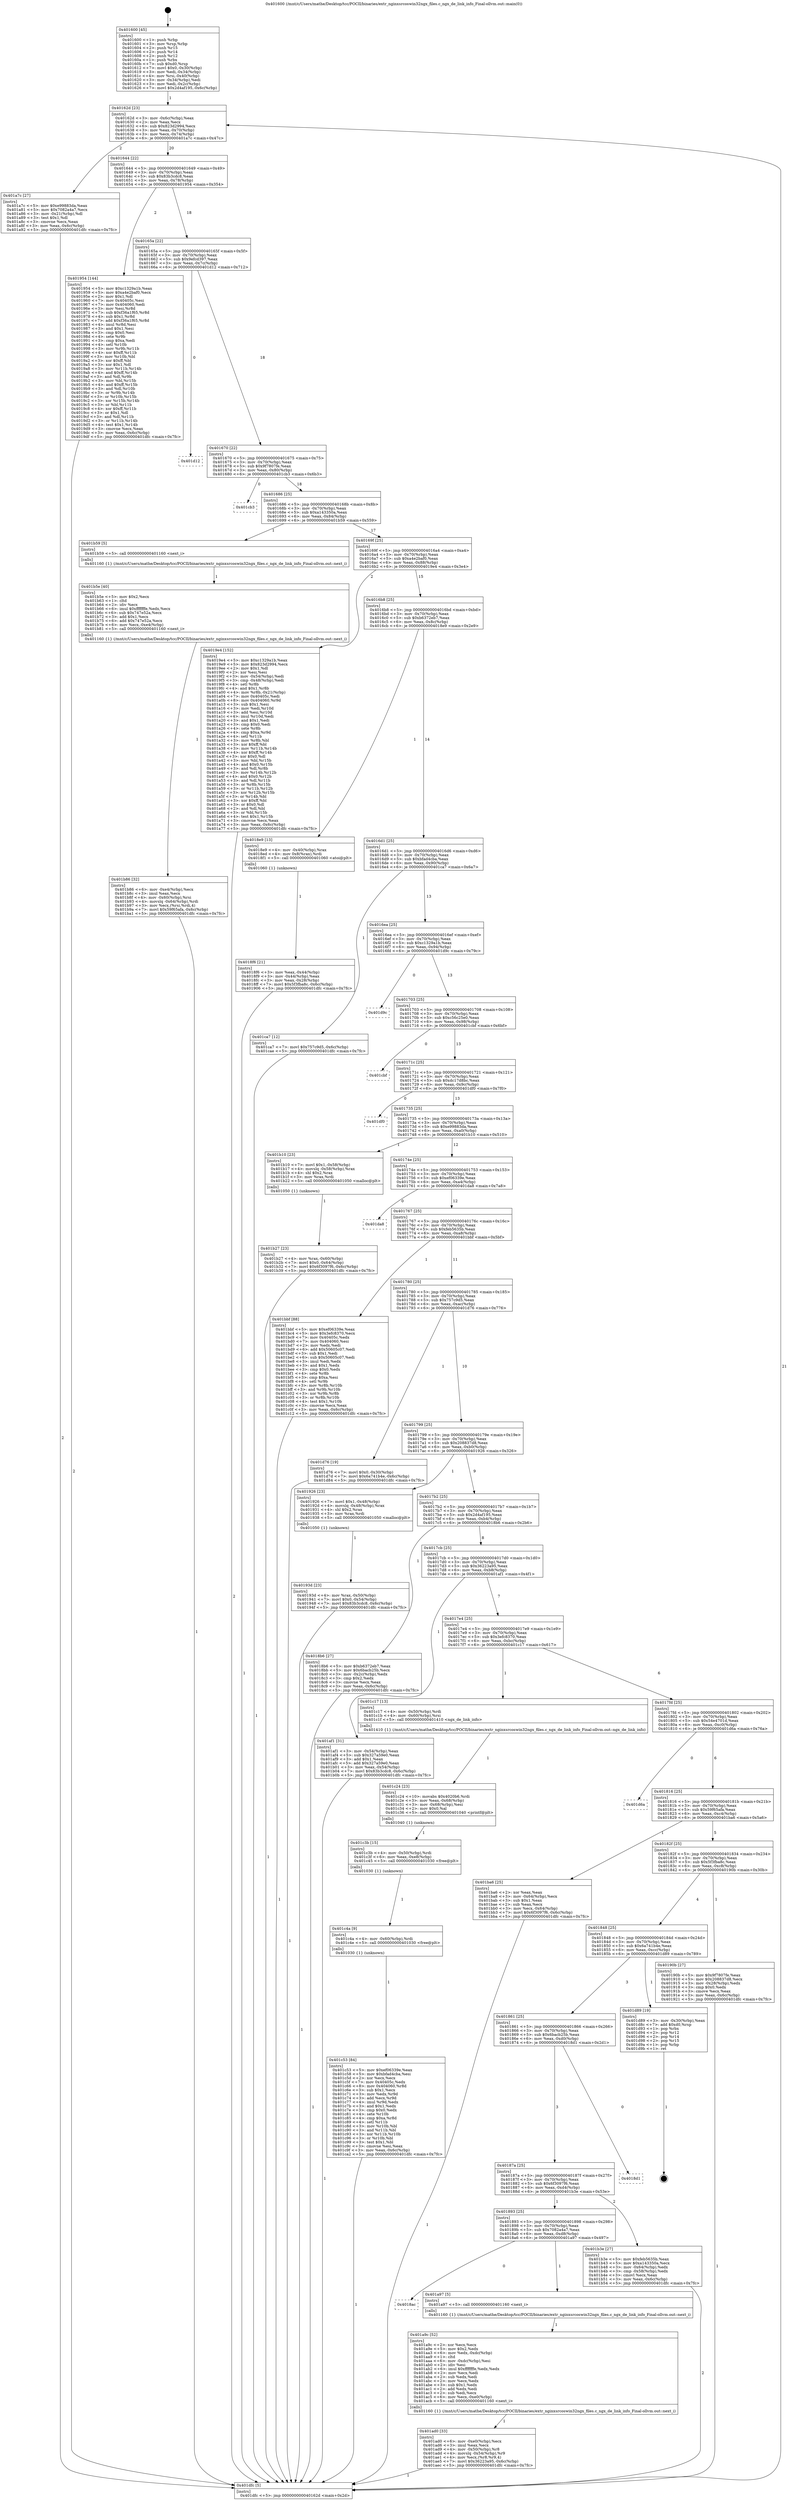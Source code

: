 digraph "0x401600" {
  label = "0x401600 (/mnt/c/Users/mathe/Desktop/tcc/POCII/binaries/extr_nginxsrcoswin32ngx_files.c_ngx_de_link_info_Final-ollvm.out::main(0))"
  labelloc = "t"
  node[shape=record]

  Entry [label="",width=0.3,height=0.3,shape=circle,fillcolor=black,style=filled]
  "0x40162d" [label="{
     0x40162d [23]\l
     | [instrs]\l
     &nbsp;&nbsp;0x40162d \<+3\>: mov -0x6c(%rbp),%eax\l
     &nbsp;&nbsp;0x401630 \<+2\>: mov %eax,%ecx\l
     &nbsp;&nbsp;0x401632 \<+6\>: sub $0x823d2994,%ecx\l
     &nbsp;&nbsp;0x401638 \<+3\>: mov %eax,-0x70(%rbp)\l
     &nbsp;&nbsp;0x40163b \<+3\>: mov %ecx,-0x74(%rbp)\l
     &nbsp;&nbsp;0x40163e \<+6\>: je 0000000000401a7c \<main+0x47c\>\l
  }"]
  "0x401a7c" [label="{
     0x401a7c [27]\l
     | [instrs]\l
     &nbsp;&nbsp;0x401a7c \<+5\>: mov $0xe99883da,%eax\l
     &nbsp;&nbsp;0x401a81 \<+5\>: mov $0x7082a4a7,%ecx\l
     &nbsp;&nbsp;0x401a86 \<+3\>: mov -0x21(%rbp),%dl\l
     &nbsp;&nbsp;0x401a89 \<+3\>: test $0x1,%dl\l
     &nbsp;&nbsp;0x401a8c \<+3\>: cmovne %ecx,%eax\l
     &nbsp;&nbsp;0x401a8f \<+3\>: mov %eax,-0x6c(%rbp)\l
     &nbsp;&nbsp;0x401a92 \<+5\>: jmp 0000000000401dfc \<main+0x7fc\>\l
  }"]
  "0x401644" [label="{
     0x401644 [22]\l
     | [instrs]\l
     &nbsp;&nbsp;0x401644 \<+5\>: jmp 0000000000401649 \<main+0x49\>\l
     &nbsp;&nbsp;0x401649 \<+3\>: mov -0x70(%rbp),%eax\l
     &nbsp;&nbsp;0x40164c \<+5\>: sub $0x83b3cdc8,%eax\l
     &nbsp;&nbsp;0x401651 \<+3\>: mov %eax,-0x78(%rbp)\l
     &nbsp;&nbsp;0x401654 \<+6\>: je 0000000000401954 \<main+0x354\>\l
  }"]
  Exit [label="",width=0.3,height=0.3,shape=circle,fillcolor=black,style=filled,peripheries=2]
  "0x401954" [label="{
     0x401954 [144]\l
     | [instrs]\l
     &nbsp;&nbsp;0x401954 \<+5\>: mov $0xc1329a1b,%eax\l
     &nbsp;&nbsp;0x401959 \<+5\>: mov $0xa4e2baf0,%ecx\l
     &nbsp;&nbsp;0x40195e \<+2\>: mov $0x1,%dl\l
     &nbsp;&nbsp;0x401960 \<+7\>: mov 0x40405c,%esi\l
     &nbsp;&nbsp;0x401967 \<+7\>: mov 0x404060,%edi\l
     &nbsp;&nbsp;0x40196e \<+3\>: mov %esi,%r8d\l
     &nbsp;&nbsp;0x401971 \<+7\>: sub $0xf36a1f65,%r8d\l
     &nbsp;&nbsp;0x401978 \<+4\>: sub $0x1,%r8d\l
     &nbsp;&nbsp;0x40197c \<+7\>: add $0xf36a1f65,%r8d\l
     &nbsp;&nbsp;0x401983 \<+4\>: imul %r8d,%esi\l
     &nbsp;&nbsp;0x401987 \<+3\>: and $0x1,%esi\l
     &nbsp;&nbsp;0x40198a \<+3\>: cmp $0x0,%esi\l
     &nbsp;&nbsp;0x40198d \<+4\>: sete %r9b\l
     &nbsp;&nbsp;0x401991 \<+3\>: cmp $0xa,%edi\l
     &nbsp;&nbsp;0x401994 \<+4\>: setl %r10b\l
     &nbsp;&nbsp;0x401998 \<+3\>: mov %r9b,%r11b\l
     &nbsp;&nbsp;0x40199b \<+4\>: xor $0xff,%r11b\l
     &nbsp;&nbsp;0x40199f \<+3\>: mov %r10b,%bl\l
     &nbsp;&nbsp;0x4019a2 \<+3\>: xor $0xff,%bl\l
     &nbsp;&nbsp;0x4019a5 \<+3\>: xor $0x1,%dl\l
     &nbsp;&nbsp;0x4019a8 \<+3\>: mov %r11b,%r14b\l
     &nbsp;&nbsp;0x4019ab \<+4\>: and $0xff,%r14b\l
     &nbsp;&nbsp;0x4019af \<+3\>: and %dl,%r9b\l
     &nbsp;&nbsp;0x4019b2 \<+3\>: mov %bl,%r15b\l
     &nbsp;&nbsp;0x4019b5 \<+4\>: and $0xff,%r15b\l
     &nbsp;&nbsp;0x4019b9 \<+3\>: and %dl,%r10b\l
     &nbsp;&nbsp;0x4019bc \<+3\>: or %r9b,%r14b\l
     &nbsp;&nbsp;0x4019bf \<+3\>: or %r10b,%r15b\l
     &nbsp;&nbsp;0x4019c2 \<+3\>: xor %r15b,%r14b\l
     &nbsp;&nbsp;0x4019c5 \<+3\>: or %bl,%r11b\l
     &nbsp;&nbsp;0x4019c8 \<+4\>: xor $0xff,%r11b\l
     &nbsp;&nbsp;0x4019cc \<+3\>: or $0x1,%dl\l
     &nbsp;&nbsp;0x4019cf \<+3\>: and %dl,%r11b\l
     &nbsp;&nbsp;0x4019d2 \<+3\>: or %r11b,%r14b\l
     &nbsp;&nbsp;0x4019d5 \<+4\>: test $0x1,%r14b\l
     &nbsp;&nbsp;0x4019d9 \<+3\>: cmovne %ecx,%eax\l
     &nbsp;&nbsp;0x4019dc \<+3\>: mov %eax,-0x6c(%rbp)\l
     &nbsp;&nbsp;0x4019df \<+5\>: jmp 0000000000401dfc \<main+0x7fc\>\l
  }"]
  "0x40165a" [label="{
     0x40165a [22]\l
     | [instrs]\l
     &nbsp;&nbsp;0x40165a \<+5\>: jmp 000000000040165f \<main+0x5f\>\l
     &nbsp;&nbsp;0x40165f \<+3\>: mov -0x70(%rbp),%eax\l
     &nbsp;&nbsp;0x401662 \<+5\>: sub $0x9efcd397,%eax\l
     &nbsp;&nbsp;0x401667 \<+3\>: mov %eax,-0x7c(%rbp)\l
     &nbsp;&nbsp;0x40166a \<+6\>: je 0000000000401d12 \<main+0x712\>\l
  }"]
  "0x401c53" [label="{
     0x401c53 [84]\l
     | [instrs]\l
     &nbsp;&nbsp;0x401c53 \<+5\>: mov $0xef06339e,%eax\l
     &nbsp;&nbsp;0x401c58 \<+5\>: mov $0xbfad4cba,%esi\l
     &nbsp;&nbsp;0x401c5d \<+2\>: xor %ecx,%ecx\l
     &nbsp;&nbsp;0x401c5f \<+7\>: mov 0x40405c,%edx\l
     &nbsp;&nbsp;0x401c66 \<+8\>: mov 0x404060,%r8d\l
     &nbsp;&nbsp;0x401c6e \<+3\>: sub $0x1,%ecx\l
     &nbsp;&nbsp;0x401c71 \<+3\>: mov %edx,%r9d\l
     &nbsp;&nbsp;0x401c74 \<+3\>: add %ecx,%r9d\l
     &nbsp;&nbsp;0x401c77 \<+4\>: imul %r9d,%edx\l
     &nbsp;&nbsp;0x401c7b \<+3\>: and $0x1,%edx\l
     &nbsp;&nbsp;0x401c7e \<+3\>: cmp $0x0,%edx\l
     &nbsp;&nbsp;0x401c81 \<+4\>: sete %r10b\l
     &nbsp;&nbsp;0x401c85 \<+4\>: cmp $0xa,%r8d\l
     &nbsp;&nbsp;0x401c89 \<+4\>: setl %r11b\l
     &nbsp;&nbsp;0x401c8d \<+3\>: mov %r10b,%bl\l
     &nbsp;&nbsp;0x401c90 \<+3\>: and %r11b,%bl\l
     &nbsp;&nbsp;0x401c93 \<+3\>: xor %r11b,%r10b\l
     &nbsp;&nbsp;0x401c96 \<+3\>: or %r10b,%bl\l
     &nbsp;&nbsp;0x401c99 \<+3\>: test $0x1,%bl\l
     &nbsp;&nbsp;0x401c9c \<+3\>: cmovne %esi,%eax\l
     &nbsp;&nbsp;0x401c9f \<+3\>: mov %eax,-0x6c(%rbp)\l
     &nbsp;&nbsp;0x401ca2 \<+5\>: jmp 0000000000401dfc \<main+0x7fc\>\l
  }"]
  "0x401d12" [label="{
     0x401d12\l
  }", style=dashed]
  "0x401670" [label="{
     0x401670 [22]\l
     | [instrs]\l
     &nbsp;&nbsp;0x401670 \<+5\>: jmp 0000000000401675 \<main+0x75\>\l
     &nbsp;&nbsp;0x401675 \<+3\>: mov -0x70(%rbp),%eax\l
     &nbsp;&nbsp;0x401678 \<+5\>: sub $0x9f7807fe,%eax\l
     &nbsp;&nbsp;0x40167d \<+3\>: mov %eax,-0x80(%rbp)\l
     &nbsp;&nbsp;0x401680 \<+6\>: je 0000000000401cb3 \<main+0x6b3\>\l
  }"]
  "0x401c4a" [label="{
     0x401c4a [9]\l
     | [instrs]\l
     &nbsp;&nbsp;0x401c4a \<+4\>: mov -0x60(%rbp),%rdi\l
     &nbsp;&nbsp;0x401c4e \<+5\>: call 0000000000401030 \<free@plt\>\l
     | [calls]\l
     &nbsp;&nbsp;0x401030 \{1\} (unknown)\l
  }"]
  "0x401cb3" [label="{
     0x401cb3\l
  }", style=dashed]
  "0x401686" [label="{
     0x401686 [25]\l
     | [instrs]\l
     &nbsp;&nbsp;0x401686 \<+5\>: jmp 000000000040168b \<main+0x8b\>\l
     &nbsp;&nbsp;0x40168b \<+3\>: mov -0x70(%rbp),%eax\l
     &nbsp;&nbsp;0x40168e \<+5\>: sub $0xa143350a,%eax\l
     &nbsp;&nbsp;0x401693 \<+6\>: mov %eax,-0x84(%rbp)\l
     &nbsp;&nbsp;0x401699 \<+6\>: je 0000000000401b59 \<main+0x559\>\l
  }"]
  "0x401c3b" [label="{
     0x401c3b [15]\l
     | [instrs]\l
     &nbsp;&nbsp;0x401c3b \<+4\>: mov -0x50(%rbp),%rdi\l
     &nbsp;&nbsp;0x401c3f \<+6\>: mov %eax,-0xe8(%rbp)\l
     &nbsp;&nbsp;0x401c45 \<+5\>: call 0000000000401030 \<free@plt\>\l
     | [calls]\l
     &nbsp;&nbsp;0x401030 \{1\} (unknown)\l
  }"]
  "0x401b59" [label="{
     0x401b59 [5]\l
     | [instrs]\l
     &nbsp;&nbsp;0x401b59 \<+5\>: call 0000000000401160 \<next_i\>\l
     | [calls]\l
     &nbsp;&nbsp;0x401160 \{1\} (/mnt/c/Users/mathe/Desktop/tcc/POCII/binaries/extr_nginxsrcoswin32ngx_files.c_ngx_de_link_info_Final-ollvm.out::next_i)\l
  }"]
  "0x40169f" [label="{
     0x40169f [25]\l
     | [instrs]\l
     &nbsp;&nbsp;0x40169f \<+5\>: jmp 00000000004016a4 \<main+0xa4\>\l
     &nbsp;&nbsp;0x4016a4 \<+3\>: mov -0x70(%rbp),%eax\l
     &nbsp;&nbsp;0x4016a7 \<+5\>: sub $0xa4e2baf0,%eax\l
     &nbsp;&nbsp;0x4016ac \<+6\>: mov %eax,-0x88(%rbp)\l
     &nbsp;&nbsp;0x4016b2 \<+6\>: je 00000000004019e4 \<main+0x3e4\>\l
  }"]
  "0x401c24" [label="{
     0x401c24 [23]\l
     | [instrs]\l
     &nbsp;&nbsp;0x401c24 \<+10\>: movabs $0x4020b6,%rdi\l
     &nbsp;&nbsp;0x401c2e \<+3\>: mov %eax,-0x68(%rbp)\l
     &nbsp;&nbsp;0x401c31 \<+3\>: mov -0x68(%rbp),%esi\l
     &nbsp;&nbsp;0x401c34 \<+2\>: mov $0x0,%al\l
     &nbsp;&nbsp;0x401c36 \<+5\>: call 0000000000401040 \<printf@plt\>\l
     | [calls]\l
     &nbsp;&nbsp;0x401040 \{1\} (unknown)\l
  }"]
  "0x4019e4" [label="{
     0x4019e4 [152]\l
     | [instrs]\l
     &nbsp;&nbsp;0x4019e4 \<+5\>: mov $0xc1329a1b,%eax\l
     &nbsp;&nbsp;0x4019e9 \<+5\>: mov $0x823d2994,%ecx\l
     &nbsp;&nbsp;0x4019ee \<+2\>: mov $0x1,%dl\l
     &nbsp;&nbsp;0x4019f0 \<+2\>: xor %esi,%esi\l
     &nbsp;&nbsp;0x4019f2 \<+3\>: mov -0x54(%rbp),%edi\l
     &nbsp;&nbsp;0x4019f5 \<+3\>: cmp -0x48(%rbp),%edi\l
     &nbsp;&nbsp;0x4019f8 \<+4\>: setl %r8b\l
     &nbsp;&nbsp;0x4019fc \<+4\>: and $0x1,%r8b\l
     &nbsp;&nbsp;0x401a00 \<+4\>: mov %r8b,-0x21(%rbp)\l
     &nbsp;&nbsp;0x401a04 \<+7\>: mov 0x40405c,%edi\l
     &nbsp;&nbsp;0x401a0b \<+8\>: mov 0x404060,%r9d\l
     &nbsp;&nbsp;0x401a13 \<+3\>: sub $0x1,%esi\l
     &nbsp;&nbsp;0x401a16 \<+3\>: mov %edi,%r10d\l
     &nbsp;&nbsp;0x401a19 \<+3\>: add %esi,%r10d\l
     &nbsp;&nbsp;0x401a1c \<+4\>: imul %r10d,%edi\l
     &nbsp;&nbsp;0x401a20 \<+3\>: and $0x1,%edi\l
     &nbsp;&nbsp;0x401a23 \<+3\>: cmp $0x0,%edi\l
     &nbsp;&nbsp;0x401a26 \<+4\>: sete %r8b\l
     &nbsp;&nbsp;0x401a2a \<+4\>: cmp $0xa,%r9d\l
     &nbsp;&nbsp;0x401a2e \<+4\>: setl %r11b\l
     &nbsp;&nbsp;0x401a32 \<+3\>: mov %r8b,%bl\l
     &nbsp;&nbsp;0x401a35 \<+3\>: xor $0xff,%bl\l
     &nbsp;&nbsp;0x401a38 \<+3\>: mov %r11b,%r14b\l
     &nbsp;&nbsp;0x401a3b \<+4\>: xor $0xff,%r14b\l
     &nbsp;&nbsp;0x401a3f \<+3\>: xor $0x0,%dl\l
     &nbsp;&nbsp;0x401a42 \<+3\>: mov %bl,%r15b\l
     &nbsp;&nbsp;0x401a45 \<+4\>: and $0x0,%r15b\l
     &nbsp;&nbsp;0x401a49 \<+3\>: and %dl,%r8b\l
     &nbsp;&nbsp;0x401a4c \<+3\>: mov %r14b,%r12b\l
     &nbsp;&nbsp;0x401a4f \<+4\>: and $0x0,%r12b\l
     &nbsp;&nbsp;0x401a53 \<+3\>: and %dl,%r11b\l
     &nbsp;&nbsp;0x401a56 \<+3\>: or %r8b,%r15b\l
     &nbsp;&nbsp;0x401a59 \<+3\>: or %r11b,%r12b\l
     &nbsp;&nbsp;0x401a5c \<+3\>: xor %r12b,%r15b\l
     &nbsp;&nbsp;0x401a5f \<+3\>: or %r14b,%bl\l
     &nbsp;&nbsp;0x401a62 \<+3\>: xor $0xff,%bl\l
     &nbsp;&nbsp;0x401a65 \<+3\>: or $0x0,%dl\l
     &nbsp;&nbsp;0x401a68 \<+2\>: and %dl,%bl\l
     &nbsp;&nbsp;0x401a6a \<+3\>: or %bl,%r15b\l
     &nbsp;&nbsp;0x401a6d \<+4\>: test $0x1,%r15b\l
     &nbsp;&nbsp;0x401a71 \<+3\>: cmovne %ecx,%eax\l
     &nbsp;&nbsp;0x401a74 \<+3\>: mov %eax,-0x6c(%rbp)\l
     &nbsp;&nbsp;0x401a77 \<+5\>: jmp 0000000000401dfc \<main+0x7fc\>\l
  }"]
  "0x4016b8" [label="{
     0x4016b8 [25]\l
     | [instrs]\l
     &nbsp;&nbsp;0x4016b8 \<+5\>: jmp 00000000004016bd \<main+0xbd\>\l
     &nbsp;&nbsp;0x4016bd \<+3\>: mov -0x70(%rbp),%eax\l
     &nbsp;&nbsp;0x4016c0 \<+5\>: sub $0xb6372eb7,%eax\l
     &nbsp;&nbsp;0x4016c5 \<+6\>: mov %eax,-0x8c(%rbp)\l
     &nbsp;&nbsp;0x4016cb \<+6\>: je 00000000004018e9 \<main+0x2e9\>\l
  }"]
  "0x401b86" [label="{
     0x401b86 [32]\l
     | [instrs]\l
     &nbsp;&nbsp;0x401b86 \<+6\>: mov -0xe4(%rbp),%ecx\l
     &nbsp;&nbsp;0x401b8c \<+3\>: imul %eax,%ecx\l
     &nbsp;&nbsp;0x401b8f \<+4\>: mov -0x60(%rbp),%rsi\l
     &nbsp;&nbsp;0x401b93 \<+4\>: movslq -0x64(%rbp),%rdi\l
     &nbsp;&nbsp;0x401b97 \<+3\>: mov %ecx,(%rsi,%rdi,4)\l
     &nbsp;&nbsp;0x401b9a \<+7\>: movl $0x59f65afa,-0x6c(%rbp)\l
     &nbsp;&nbsp;0x401ba1 \<+5\>: jmp 0000000000401dfc \<main+0x7fc\>\l
  }"]
  "0x4018e9" [label="{
     0x4018e9 [13]\l
     | [instrs]\l
     &nbsp;&nbsp;0x4018e9 \<+4\>: mov -0x40(%rbp),%rax\l
     &nbsp;&nbsp;0x4018ed \<+4\>: mov 0x8(%rax),%rdi\l
     &nbsp;&nbsp;0x4018f1 \<+5\>: call 0000000000401060 \<atoi@plt\>\l
     | [calls]\l
     &nbsp;&nbsp;0x401060 \{1\} (unknown)\l
  }"]
  "0x4016d1" [label="{
     0x4016d1 [25]\l
     | [instrs]\l
     &nbsp;&nbsp;0x4016d1 \<+5\>: jmp 00000000004016d6 \<main+0xd6\>\l
     &nbsp;&nbsp;0x4016d6 \<+3\>: mov -0x70(%rbp),%eax\l
     &nbsp;&nbsp;0x4016d9 \<+5\>: sub $0xbfad4cba,%eax\l
     &nbsp;&nbsp;0x4016de \<+6\>: mov %eax,-0x90(%rbp)\l
     &nbsp;&nbsp;0x4016e4 \<+6\>: je 0000000000401ca7 \<main+0x6a7\>\l
  }"]
  "0x401b5e" [label="{
     0x401b5e [40]\l
     | [instrs]\l
     &nbsp;&nbsp;0x401b5e \<+5\>: mov $0x2,%ecx\l
     &nbsp;&nbsp;0x401b63 \<+1\>: cltd\l
     &nbsp;&nbsp;0x401b64 \<+2\>: idiv %ecx\l
     &nbsp;&nbsp;0x401b66 \<+6\>: imul $0xfffffffe,%edx,%ecx\l
     &nbsp;&nbsp;0x401b6c \<+6\>: sub $0x747e52a,%ecx\l
     &nbsp;&nbsp;0x401b72 \<+3\>: add $0x1,%ecx\l
     &nbsp;&nbsp;0x401b75 \<+6\>: add $0x747e52a,%ecx\l
     &nbsp;&nbsp;0x401b7b \<+6\>: mov %ecx,-0xe4(%rbp)\l
     &nbsp;&nbsp;0x401b81 \<+5\>: call 0000000000401160 \<next_i\>\l
     | [calls]\l
     &nbsp;&nbsp;0x401160 \{1\} (/mnt/c/Users/mathe/Desktop/tcc/POCII/binaries/extr_nginxsrcoswin32ngx_files.c_ngx_de_link_info_Final-ollvm.out::next_i)\l
  }"]
  "0x401ca7" [label="{
     0x401ca7 [12]\l
     | [instrs]\l
     &nbsp;&nbsp;0x401ca7 \<+7\>: movl $0x757c9d5,-0x6c(%rbp)\l
     &nbsp;&nbsp;0x401cae \<+5\>: jmp 0000000000401dfc \<main+0x7fc\>\l
  }"]
  "0x4016ea" [label="{
     0x4016ea [25]\l
     | [instrs]\l
     &nbsp;&nbsp;0x4016ea \<+5\>: jmp 00000000004016ef \<main+0xef\>\l
     &nbsp;&nbsp;0x4016ef \<+3\>: mov -0x70(%rbp),%eax\l
     &nbsp;&nbsp;0x4016f2 \<+5\>: sub $0xc1329a1b,%eax\l
     &nbsp;&nbsp;0x4016f7 \<+6\>: mov %eax,-0x94(%rbp)\l
     &nbsp;&nbsp;0x4016fd \<+6\>: je 0000000000401d9c \<main+0x79c\>\l
  }"]
  "0x401b27" [label="{
     0x401b27 [23]\l
     | [instrs]\l
     &nbsp;&nbsp;0x401b27 \<+4\>: mov %rax,-0x60(%rbp)\l
     &nbsp;&nbsp;0x401b2b \<+7\>: movl $0x0,-0x64(%rbp)\l
     &nbsp;&nbsp;0x401b32 \<+7\>: movl $0x6f3097f6,-0x6c(%rbp)\l
     &nbsp;&nbsp;0x401b39 \<+5\>: jmp 0000000000401dfc \<main+0x7fc\>\l
  }"]
  "0x401d9c" [label="{
     0x401d9c\l
  }", style=dashed]
  "0x401703" [label="{
     0x401703 [25]\l
     | [instrs]\l
     &nbsp;&nbsp;0x401703 \<+5\>: jmp 0000000000401708 \<main+0x108\>\l
     &nbsp;&nbsp;0x401708 \<+3\>: mov -0x70(%rbp),%eax\l
     &nbsp;&nbsp;0x40170b \<+5\>: sub $0xc56c25e0,%eax\l
     &nbsp;&nbsp;0x401710 \<+6\>: mov %eax,-0x98(%rbp)\l
     &nbsp;&nbsp;0x401716 \<+6\>: je 0000000000401cbf \<main+0x6bf\>\l
  }"]
  "0x401ad0" [label="{
     0x401ad0 [33]\l
     | [instrs]\l
     &nbsp;&nbsp;0x401ad0 \<+6\>: mov -0xe0(%rbp),%ecx\l
     &nbsp;&nbsp;0x401ad6 \<+3\>: imul %eax,%ecx\l
     &nbsp;&nbsp;0x401ad9 \<+4\>: mov -0x50(%rbp),%r8\l
     &nbsp;&nbsp;0x401add \<+4\>: movslq -0x54(%rbp),%r9\l
     &nbsp;&nbsp;0x401ae1 \<+4\>: mov %ecx,(%r8,%r9,4)\l
     &nbsp;&nbsp;0x401ae5 \<+7\>: movl $0x36223a95,-0x6c(%rbp)\l
     &nbsp;&nbsp;0x401aec \<+5\>: jmp 0000000000401dfc \<main+0x7fc\>\l
  }"]
  "0x401cbf" [label="{
     0x401cbf\l
  }", style=dashed]
  "0x40171c" [label="{
     0x40171c [25]\l
     | [instrs]\l
     &nbsp;&nbsp;0x40171c \<+5\>: jmp 0000000000401721 \<main+0x121\>\l
     &nbsp;&nbsp;0x401721 \<+3\>: mov -0x70(%rbp),%eax\l
     &nbsp;&nbsp;0x401724 \<+5\>: sub $0xdc17d8bc,%eax\l
     &nbsp;&nbsp;0x401729 \<+6\>: mov %eax,-0x9c(%rbp)\l
     &nbsp;&nbsp;0x40172f \<+6\>: je 0000000000401df0 \<main+0x7f0\>\l
  }"]
  "0x401a9c" [label="{
     0x401a9c [52]\l
     | [instrs]\l
     &nbsp;&nbsp;0x401a9c \<+2\>: xor %ecx,%ecx\l
     &nbsp;&nbsp;0x401a9e \<+5\>: mov $0x2,%edx\l
     &nbsp;&nbsp;0x401aa3 \<+6\>: mov %edx,-0xdc(%rbp)\l
     &nbsp;&nbsp;0x401aa9 \<+1\>: cltd\l
     &nbsp;&nbsp;0x401aaa \<+6\>: mov -0xdc(%rbp),%esi\l
     &nbsp;&nbsp;0x401ab0 \<+2\>: idiv %esi\l
     &nbsp;&nbsp;0x401ab2 \<+6\>: imul $0xfffffffe,%edx,%edx\l
     &nbsp;&nbsp;0x401ab8 \<+2\>: mov %ecx,%edi\l
     &nbsp;&nbsp;0x401aba \<+2\>: sub %edx,%edi\l
     &nbsp;&nbsp;0x401abc \<+2\>: mov %ecx,%edx\l
     &nbsp;&nbsp;0x401abe \<+3\>: sub $0x1,%edx\l
     &nbsp;&nbsp;0x401ac1 \<+2\>: add %edx,%edi\l
     &nbsp;&nbsp;0x401ac3 \<+2\>: sub %edi,%ecx\l
     &nbsp;&nbsp;0x401ac5 \<+6\>: mov %ecx,-0xe0(%rbp)\l
     &nbsp;&nbsp;0x401acb \<+5\>: call 0000000000401160 \<next_i\>\l
     | [calls]\l
     &nbsp;&nbsp;0x401160 \{1\} (/mnt/c/Users/mathe/Desktop/tcc/POCII/binaries/extr_nginxsrcoswin32ngx_files.c_ngx_de_link_info_Final-ollvm.out::next_i)\l
  }"]
  "0x401df0" [label="{
     0x401df0\l
  }", style=dashed]
  "0x401735" [label="{
     0x401735 [25]\l
     | [instrs]\l
     &nbsp;&nbsp;0x401735 \<+5\>: jmp 000000000040173a \<main+0x13a\>\l
     &nbsp;&nbsp;0x40173a \<+3\>: mov -0x70(%rbp),%eax\l
     &nbsp;&nbsp;0x40173d \<+5\>: sub $0xe99883da,%eax\l
     &nbsp;&nbsp;0x401742 \<+6\>: mov %eax,-0xa0(%rbp)\l
     &nbsp;&nbsp;0x401748 \<+6\>: je 0000000000401b10 \<main+0x510\>\l
  }"]
  "0x4018ac" [label="{
     0x4018ac\l
  }", style=dashed]
  "0x401b10" [label="{
     0x401b10 [23]\l
     | [instrs]\l
     &nbsp;&nbsp;0x401b10 \<+7\>: movl $0x1,-0x58(%rbp)\l
     &nbsp;&nbsp;0x401b17 \<+4\>: movslq -0x58(%rbp),%rax\l
     &nbsp;&nbsp;0x401b1b \<+4\>: shl $0x2,%rax\l
     &nbsp;&nbsp;0x401b1f \<+3\>: mov %rax,%rdi\l
     &nbsp;&nbsp;0x401b22 \<+5\>: call 0000000000401050 \<malloc@plt\>\l
     | [calls]\l
     &nbsp;&nbsp;0x401050 \{1\} (unknown)\l
  }"]
  "0x40174e" [label="{
     0x40174e [25]\l
     | [instrs]\l
     &nbsp;&nbsp;0x40174e \<+5\>: jmp 0000000000401753 \<main+0x153\>\l
     &nbsp;&nbsp;0x401753 \<+3\>: mov -0x70(%rbp),%eax\l
     &nbsp;&nbsp;0x401756 \<+5\>: sub $0xef06339e,%eax\l
     &nbsp;&nbsp;0x40175b \<+6\>: mov %eax,-0xa4(%rbp)\l
     &nbsp;&nbsp;0x401761 \<+6\>: je 0000000000401da8 \<main+0x7a8\>\l
  }"]
  "0x401a97" [label="{
     0x401a97 [5]\l
     | [instrs]\l
     &nbsp;&nbsp;0x401a97 \<+5\>: call 0000000000401160 \<next_i\>\l
     | [calls]\l
     &nbsp;&nbsp;0x401160 \{1\} (/mnt/c/Users/mathe/Desktop/tcc/POCII/binaries/extr_nginxsrcoswin32ngx_files.c_ngx_de_link_info_Final-ollvm.out::next_i)\l
  }"]
  "0x401da8" [label="{
     0x401da8\l
  }", style=dashed]
  "0x401767" [label="{
     0x401767 [25]\l
     | [instrs]\l
     &nbsp;&nbsp;0x401767 \<+5\>: jmp 000000000040176c \<main+0x16c\>\l
     &nbsp;&nbsp;0x40176c \<+3\>: mov -0x70(%rbp),%eax\l
     &nbsp;&nbsp;0x40176f \<+5\>: sub $0xfeb5635b,%eax\l
     &nbsp;&nbsp;0x401774 \<+6\>: mov %eax,-0xa8(%rbp)\l
     &nbsp;&nbsp;0x40177a \<+6\>: je 0000000000401bbf \<main+0x5bf\>\l
  }"]
  "0x401893" [label="{
     0x401893 [25]\l
     | [instrs]\l
     &nbsp;&nbsp;0x401893 \<+5\>: jmp 0000000000401898 \<main+0x298\>\l
     &nbsp;&nbsp;0x401898 \<+3\>: mov -0x70(%rbp),%eax\l
     &nbsp;&nbsp;0x40189b \<+5\>: sub $0x7082a4a7,%eax\l
     &nbsp;&nbsp;0x4018a0 \<+6\>: mov %eax,-0xd8(%rbp)\l
     &nbsp;&nbsp;0x4018a6 \<+6\>: je 0000000000401a97 \<main+0x497\>\l
  }"]
  "0x401bbf" [label="{
     0x401bbf [88]\l
     | [instrs]\l
     &nbsp;&nbsp;0x401bbf \<+5\>: mov $0xef06339e,%eax\l
     &nbsp;&nbsp;0x401bc4 \<+5\>: mov $0x3efc8370,%ecx\l
     &nbsp;&nbsp;0x401bc9 \<+7\>: mov 0x40405c,%edx\l
     &nbsp;&nbsp;0x401bd0 \<+7\>: mov 0x404060,%esi\l
     &nbsp;&nbsp;0x401bd7 \<+2\>: mov %edx,%edi\l
     &nbsp;&nbsp;0x401bd9 \<+6\>: add $0x50605c07,%edi\l
     &nbsp;&nbsp;0x401bdf \<+3\>: sub $0x1,%edi\l
     &nbsp;&nbsp;0x401be2 \<+6\>: sub $0x50605c07,%edi\l
     &nbsp;&nbsp;0x401be8 \<+3\>: imul %edi,%edx\l
     &nbsp;&nbsp;0x401beb \<+3\>: and $0x1,%edx\l
     &nbsp;&nbsp;0x401bee \<+3\>: cmp $0x0,%edx\l
     &nbsp;&nbsp;0x401bf1 \<+4\>: sete %r8b\l
     &nbsp;&nbsp;0x401bf5 \<+3\>: cmp $0xa,%esi\l
     &nbsp;&nbsp;0x401bf8 \<+4\>: setl %r9b\l
     &nbsp;&nbsp;0x401bfc \<+3\>: mov %r8b,%r10b\l
     &nbsp;&nbsp;0x401bff \<+3\>: and %r9b,%r10b\l
     &nbsp;&nbsp;0x401c02 \<+3\>: xor %r9b,%r8b\l
     &nbsp;&nbsp;0x401c05 \<+3\>: or %r8b,%r10b\l
     &nbsp;&nbsp;0x401c08 \<+4\>: test $0x1,%r10b\l
     &nbsp;&nbsp;0x401c0c \<+3\>: cmovne %ecx,%eax\l
     &nbsp;&nbsp;0x401c0f \<+3\>: mov %eax,-0x6c(%rbp)\l
     &nbsp;&nbsp;0x401c12 \<+5\>: jmp 0000000000401dfc \<main+0x7fc\>\l
  }"]
  "0x401780" [label="{
     0x401780 [25]\l
     | [instrs]\l
     &nbsp;&nbsp;0x401780 \<+5\>: jmp 0000000000401785 \<main+0x185\>\l
     &nbsp;&nbsp;0x401785 \<+3\>: mov -0x70(%rbp),%eax\l
     &nbsp;&nbsp;0x401788 \<+5\>: sub $0x757c9d5,%eax\l
     &nbsp;&nbsp;0x40178d \<+6\>: mov %eax,-0xac(%rbp)\l
     &nbsp;&nbsp;0x401793 \<+6\>: je 0000000000401d76 \<main+0x776\>\l
  }"]
  "0x401b3e" [label="{
     0x401b3e [27]\l
     | [instrs]\l
     &nbsp;&nbsp;0x401b3e \<+5\>: mov $0xfeb5635b,%eax\l
     &nbsp;&nbsp;0x401b43 \<+5\>: mov $0xa143350a,%ecx\l
     &nbsp;&nbsp;0x401b48 \<+3\>: mov -0x64(%rbp),%edx\l
     &nbsp;&nbsp;0x401b4b \<+3\>: cmp -0x58(%rbp),%edx\l
     &nbsp;&nbsp;0x401b4e \<+3\>: cmovl %ecx,%eax\l
     &nbsp;&nbsp;0x401b51 \<+3\>: mov %eax,-0x6c(%rbp)\l
     &nbsp;&nbsp;0x401b54 \<+5\>: jmp 0000000000401dfc \<main+0x7fc\>\l
  }"]
  "0x401d76" [label="{
     0x401d76 [19]\l
     | [instrs]\l
     &nbsp;&nbsp;0x401d76 \<+7\>: movl $0x0,-0x30(%rbp)\l
     &nbsp;&nbsp;0x401d7d \<+7\>: movl $0x6a741b4e,-0x6c(%rbp)\l
     &nbsp;&nbsp;0x401d84 \<+5\>: jmp 0000000000401dfc \<main+0x7fc\>\l
  }"]
  "0x401799" [label="{
     0x401799 [25]\l
     | [instrs]\l
     &nbsp;&nbsp;0x401799 \<+5\>: jmp 000000000040179e \<main+0x19e\>\l
     &nbsp;&nbsp;0x40179e \<+3\>: mov -0x70(%rbp),%eax\l
     &nbsp;&nbsp;0x4017a1 \<+5\>: sub $0x208837d8,%eax\l
     &nbsp;&nbsp;0x4017a6 \<+6\>: mov %eax,-0xb0(%rbp)\l
     &nbsp;&nbsp;0x4017ac \<+6\>: je 0000000000401926 \<main+0x326\>\l
  }"]
  "0x40187a" [label="{
     0x40187a [25]\l
     | [instrs]\l
     &nbsp;&nbsp;0x40187a \<+5\>: jmp 000000000040187f \<main+0x27f\>\l
     &nbsp;&nbsp;0x40187f \<+3\>: mov -0x70(%rbp),%eax\l
     &nbsp;&nbsp;0x401882 \<+5\>: sub $0x6f3097f6,%eax\l
     &nbsp;&nbsp;0x401887 \<+6\>: mov %eax,-0xd4(%rbp)\l
     &nbsp;&nbsp;0x40188d \<+6\>: je 0000000000401b3e \<main+0x53e\>\l
  }"]
  "0x401926" [label="{
     0x401926 [23]\l
     | [instrs]\l
     &nbsp;&nbsp;0x401926 \<+7\>: movl $0x1,-0x48(%rbp)\l
     &nbsp;&nbsp;0x40192d \<+4\>: movslq -0x48(%rbp),%rax\l
     &nbsp;&nbsp;0x401931 \<+4\>: shl $0x2,%rax\l
     &nbsp;&nbsp;0x401935 \<+3\>: mov %rax,%rdi\l
     &nbsp;&nbsp;0x401938 \<+5\>: call 0000000000401050 \<malloc@plt\>\l
     | [calls]\l
     &nbsp;&nbsp;0x401050 \{1\} (unknown)\l
  }"]
  "0x4017b2" [label="{
     0x4017b2 [25]\l
     | [instrs]\l
     &nbsp;&nbsp;0x4017b2 \<+5\>: jmp 00000000004017b7 \<main+0x1b7\>\l
     &nbsp;&nbsp;0x4017b7 \<+3\>: mov -0x70(%rbp),%eax\l
     &nbsp;&nbsp;0x4017ba \<+5\>: sub $0x2d4af195,%eax\l
     &nbsp;&nbsp;0x4017bf \<+6\>: mov %eax,-0xb4(%rbp)\l
     &nbsp;&nbsp;0x4017c5 \<+6\>: je 00000000004018b6 \<main+0x2b6\>\l
  }"]
  "0x4018d1" [label="{
     0x4018d1\l
  }", style=dashed]
  "0x4018b6" [label="{
     0x4018b6 [27]\l
     | [instrs]\l
     &nbsp;&nbsp;0x4018b6 \<+5\>: mov $0xb6372eb7,%eax\l
     &nbsp;&nbsp;0x4018bb \<+5\>: mov $0x6bacb25b,%ecx\l
     &nbsp;&nbsp;0x4018c0 \<+3\>: mov -0x2c(%rbp),%edx\l
     &nbsp;&nbsp;0x4018c3 \<+3\>: cmp $0x2,%edx\l
     &nbsp;&nbsp;0x4018c6 \<+3\>: cmovne %ecx,%eax\l
     &nbsp;&nbsp;0x4018c9 \<+3\>: mov %eax,-0x6c(%rbp)\l
     &nbsp;&nbsp;0x4018cc \<+5\>: jmp 0000000000401dfc \<main+0x7fc\>\l
  }"]
  "0x4017cb" [label="{
     0x4017cb [25]\l
     | [instrs]\l
     &nbsp;&nbsp;0x4017cb \<+5\>: jmp 00000000004017d0 \<main+0x1d0\>\l
     &nbsp;&nbsp;0x4017d0 \<+3\>: mov -0x70(%rbp),%eax\l
     &nbsp;&nbsp;0x4017d3 \<+5\>: sub $0x36223a95,%eax\l
     &nbsp;&nbsp;0x4017d8 \<+6\>: mov %eax,-0xb8(%rbp)\l
     &nbsp;&nbsp;0x4017de \<+6\>: je 0000000000401af1 \<main+0x4f1\>\l
  }"]
  "0x401dfc" [label="{
     0x401dfc [5]\l
     | [instrs]\l
     &nbsp;&nbsp;0x401dfc \<+5\>: jmp 000000000040162d \<main+0x2d\>\l
  }"]
  "0x401600" [label="{
     0x401600 [45]\l
     | [instrs]\l
     &nbsp;&nbsp;0x401600 \<+1\>: push %rbp\l
     &nbsp;&nbsp;0x401601 \<+3\>: mov %rsp,%rbp\l
     &nbsp;&nbsp;0x401604 \<+2\>: push %r15\l
     &nbsp;&nbsp;0x401606 \<+2\>: push %r14\l
     &nbsp;&nbsp;0x401608 \<+2\>: push %r12\l
     &nbsp;&nbsp;0x40160a \<+1\>: push %rbx\l
     &nbsp;&nbsp;0x40160b \<+7\>: sub $0xd0,%rsp\l
     &nbsp;&nbsp;0x401612 \<+7\>: movl $0x0,-0x30(%rbp)\l
     &nbsp;&nbsp;0x401619 \<+3\>: mov %edi,-0x34(%rbp)\l
     &nbsp;&nbsp;0x40161c \<+4\>: mov %rsi,-0x40(%rbp)\l
     &nbsp;&nbsp;0x401620 \<+3\>: mov -0x34(%rbp),%edi\l
     &nbsp;&nbsp;0x401623 \<+3\>: mov %edi,-0x2c(%rbp)\l
     &nbsp;&nbsp;0x401626 \<+7\>: movl $0x2d4af195,-0x6c(%rbp)\l
  }"]
  "0x4018f6" [label="{
     0x4018f6 [21]\l
     | [instrs]\l
     &nbsp;&nbsp;0x4018f6 \<+3\>: mov %eax,-0x44(%rbp)\l
     &nbsp;&nbsp;0x4018f9 \<+3\>: mov -0x44(%rbp),%eax\l
     &nbsp;&nbsp;0x4018fc \<+3\>: mov %eax,-0x28(%rbp)\l
     &nbsp;&nbsp;0x4018ff \<+7\>: movl $0x5f3fba8c,-0x6c(%rbp)\l
     &nbsp;&nbsp;0x401906 \<+5\>: jmp 0000000000401dfc \<main+0x7fc\>\l
  }"]
  "0x401861" [label="{
     0x401861 [25]\l
     | [instrs]\l
     &nbsp;&nbsp;0x401861 \<+5\>: jmp 0000000000401866 \<main+0x266\>\l
     &nbsp;&nbsp;0x401866 \<+3\>: mov -0x70(%rbp),%eax\l
     &nbsp;&nbsp;0x401869 \<+5\>: sub $0x6bacb25b,%eax\l
     &nbsp;&nbsp;0x40186e \<+6\>: mov %eax,-0xd0(%rbp)\l
     &nbsp;&nbsp;0x401874 \<+6\>: je 00000000004018d1 \<main+0x2d1\>\l
  }"]
  "0x401af1" [label="{
     0x401af1 [31]\l
     | [instrs]\l
     &nbsp;&nbsp;0x401af1 \<+3\>: mov -0x54(%rbp),%eax\l
     &nbsp;&nbsp;0x401af4 \<+5\>: sub $0x327a59e0,%eax\l
     &nbsp;&nbsp;0x401af9 \<+3\>: add $0x1,%eax\l
     &nbsp;&nbsp;0x401afc \<+5\>: add $0x327a59e0,%eax\l
     &nbsp;&nbsp;0x401b01 \<+3\>: mov %eax,-0x54(%rbp)\l
     &nbsp;&nbsp;0x401b04 \<+7\>: movl $0x83b3cdc8,-0x6c(%rbp)\l
     &nbsp;&nbsp;0x401b0b \<+5\>: jmp 0000000000401dfc \<main+0x7fc\>\l
  }"]
  "0x4017e4" [label="{
     0x4017e4 [25]\l
     | [instrs]\l
     &nbsp;&nbsp;0x4017e4 \<+5\>: jmp 00000000004017e9 \<main+0x1e9\>\l
     &nbsp;&nbsp;0x4017e9 \<+3\>: mov -0x70(%rbp),%eax\l
     &nbsp;&nbsp;0x4017ec \<+5\>: sub $0x3efc8370,%eax\l
     &nbsp;&nbsp;0x4017f1 \<+6\>: mov %eax,-0xbc(%rbp)\l
     &nbsp;&nbsp;0x4017f7 \<+6\>: je 0000000000401c17 \<main+0x617\>\l
  }"]
  "0x401d89" [label="{
     0x401d89 [19]\l
     | [instrs]\l
     &nbsp;&nbsp;0x401d89 \<+3\>: mov -0x30(%rbp),%eax\l
     &nbsp;&nbsp;0x401d8c \<+7\>: add $0xd0,%rsp\l
     &nbsp;&nbsp;0x401d93 \<+1\>: pop %rbx\l
     &nbsp;&nbsp;0x401d94 \<+2\>: pop %r12\l
     &nbsp;&nbsp;0x401d96 \<+2\>: pop %r14\l
     &nbsp;&nbsp;0x401d98 \<+2\>: pop %r15\l
     &nbsp;&nbsp;0x401d9a \<+1\>: pop %rbp\l
     &nbsp;&nbsp;0x401d9b \<+1\>: ret\l
  }"]
  "0x401c17" [label="{
     0x401c17 [13]\l
     | [instrs]\l
     &nbsp;&nbsp;0x401c17 \<+4\>: mov -0x50(%rbp),%rdi\l
     &nbsp;&nbsp;0x401c1b \<+4\>: mov -0x60(%rbp),%rsi\l
     &nbsp;&nbsp;0x401c1f \<+5\>: call 0000000000401410 \<ngx_de_link_info\>\l
     | [calls]\l
     &nbsp;&nbsp;0x401410 \{1\} (/mnt/c/Users/mathe/Desktop/tcc/POCII/binaries/extr_nginxsrcoswin32ngx_files.c_ngx_de_link_info_Final-ollvm.out::ngx_de_link_info)\l
  }"]
  "0x4017fd" [label="{
     0x4017fd [25]\l
     | [instrs]\l
     &nbsp;&nbsp;0x4017fd \<+5\>: jmp 0000000000401802 \<main+0x202\>\l
     &nbsp;&nbsp;0x401802 \<+3\>: mov -0x70(%rbp),%eax\l
     &nbsp;&nbsp;0x401805 \<+5\>: sub $0x54e4701d,%eax\l
     &nbsp;&nbsp;0x40180a \<+6\>: mov %eax,-0xc0(%rbp)\l
     &nbsp;&nbsp;0x401810 \<+6\>: je 0000000000401d6a \<main+0x76a\>\l
  }"]
  "0x40193d" [label="{
     0x40193d [23]\l
     | [instrs]\l
     &nbsp;&nbsp;0x40193d \<+4\>: mov %rax,-0x50(%rbp)\l
     &nbsp;&nbsp;0x401941 \<+7\>: movl $0x0,-0x54(%rbp)\l
     &nbsp;&nbsp;0x401948 \<+7\>: movl $0x83b3cdc8,-0x6c(%rbp)\l
     &nbsp;&nbsp;0x40194f \<+5\>: jmp 0000000000401dfc \<main+0x7fc\>\l
  }"]
  "0x401d6a" [label="{
     0x401d6a\l
  }", style=dashed]
  "0x401816" [label="{
     0x401816 [25]\l
     | [instrs]\l
     &nbsp;&nbsp;0x401816 \<+5\>: jmp 000000000040181b \<main+0x21b\>\l
     &nbsp;&nbsp;0x40181b \<+3\>: mov -0x70(%rbp),%eax\l
     &nbsp;&nbsp;0x40181e \<+5\>: sub $0x59f65afa,%eax\l
     &nbsp;&nbsp;0x401823 \<+6\>: mov %eax,-0xc4(%rbp)\l
     &nbsp;&nbsp;0x401829 \<+6\>: je 0000000000401ba6 \<main+0x5a6\>\l
  }"]
  "0x401848" [label="{
     0x401848 [25]\l
     | [instrs]\l
     &nbsp;&nbsp;0x401848 \<+5\>: jmp 000000000040184d \<main+0x24d\>\l
     &nbsp;&nbsp;0x40184d \<+3\>: mov -0x70(%rbp),%eax\l
     &nbsp;&nbsp;0x401850 \<+5\>: sub $0x6a741b4e,%eax\l
     &nbsp;&nbsp;0x401855 \<+6\>: mov %eax,-0xcc(%rbp)\l
     &nbsp;&nbsp;0x40185b \<+6\>: je 0000000000401d89 \<main+0x789\>\l
  }"]
  "0x401ba6" [label="{
     0x401ba6 [25]\l
     | [instrs]\l
     &nbsp;&nbsp;0x401ba6 \<+2\>: xor %eax,%eax\l
     &nbsp;&nbsp;0x401ba8 \<+3\>: mov -0x64(%rbp),%ecx\l
     &nbsp;&nbsp;0x401bab \<+3\>: sub $0x1,%eax\l
     &nbsp;&nbsp;0x401bae \<+2\>: sub %eax,%ecx\l
     &nbsp;&nbsp;0x401bb0 \<+3\>: mov %ecx,-0x64(%rbp)\l
     &nbsp;&nbsp;0x401bb3 \<+7\>: movl $0x6f3097f6,-0x6c(%rbp)\l
     &nbsp;&nbsp;0x401bba \<+5\>: jmp 0000000000401dfc \<main+0x7fc\>\l
  }"]
  "0x40182f" [label="{
     0x40182f [25]\l
     | [instrs]\l
     &nbsp;&nbsp;0x40182f \<+5\>: jmp 0000000000401834 \<main+0x234\>\l
     &nbsp;&nbsp;0x401834 \<+3\>: mov -0x70(%rbp),%eax\l
     &nbsp;&nbsp;0x401837 \<+5\>: sub $0x5f3fba8c,%eax\l
     &nbsp;&nbsp;0x40183c \<+6\>: mov %eax,-0xc8(%rbp)\l
     &nbsp;&nbsp;0x401842 \<+6\>: je 000000000040190b \<main+0x30b\>\l
  }"]
  "0x40190b" [label="{
     0x40190b [27]\l
     | [instrs]\l
     &nbsp;&nbsp;0x40190b \<+5\>: mov $0x9f7807fe,%eax\l
     &nbsp;&nbsp;0x401910 \<+5\>: mov $0x208837d8,%ecx\l
     &nbsp;&nbsp;0x401915 \<+3\>: mov -0x28(%rbp),%edx\l
     &nbsp;&nbsp;0x401918 \<+3\>: cmp $0x0,%edx\l
     &nbsp;&nbsp;0x40191b \<+3\>: cmove %ecx,%eax\l
     &nbsp;&nbsp;0x40191e \<+3\>: mov %eax,-0x6c(%rbp)\l
     &nbsp;&nbsp;0x401921 \<+5\>: jmp 0000000000401dfc \<main+0x7fc\>\l
  }"]
  Entry -> "0x401600" [label=" 1"]
  "0x40162d" -> "0x401a7c" [label=" 2"]
  "0x40162d" -> "0x401644" [label=" 20"]
  "0x401d89" -> Exit [label=" 1"]
  "0x401644" -> "0x401954" [label=" 2"]
  "0x401644" -> "0x40165a" [label=" 18"]
  "0x401d76" -> "0x401dfc" [label=" 1"]
  "0x40165a" -> "0x401d12" [label=" 0"]
  "0x40165a" -> "0x401670" [label=" 18"]
  "0x401ca7" -> "0x401dfc" [label=" 1"]
  "0x401670" -> "0x401cb3" [label=" 0"]
  "0x401670" -> "0x401686" [label=" 18"]
  "0x401c53" -> "0x401dfc" [label=" 1"]
  "0x401686" -> "0x401b59" [label=" 1"]
  "0x401686" -> "0x40169f" [label=" 17"]
  "0x401c4a" -> "0x401c53" [label=" 1"]
  "0x40169f" -> "0x4019e4" [label=" 2"]
  "0x40169f" -> "0x4016b8" [label=" 15"]
  "0x401c3b" -> "0x401c4a" [label=" 1"]
  "0x4016b8" -> "0x4018e9" [label=" 1"]
  "0x4016b8" -> "0x4016d1" [label=" 14"]
  "0x401c24" -> "0x401c3b" [label=" 1"]
  "0x4016d1" -> "0x401ca7" [label=" 1"]
  "0x4016d1" -> "0x4016ea" [label=" 13"]
  "0x401c17" -> "0x401c24" [label=" 1"]
  "0x4016ea" -> "0x401d9c" [label=" 0"]
  "0x4016ea" -> "0x401703" [label=" 13"]
  "0x401bbf" -> "0x401dfc" [label=" 1"]
  "0x401703" -> "0x401cbf" [label=" 0"]
  "0x401703" -> "0x40171c" [label=" 13"]
  "0x401ba6" -> "0x401dfc" [label=" 1"]
  "0x40171c" -> "0x401df0" [label=" 0"]
  "0x40171c" -> "0x401735" [label=" 13"]
  "0x401b86" -> "0x401dfc" [label=" 1"]
  "0x401735" -> "0x401b10" [label=" 1"]
  "0x401735" -> "0x40174e" [label=" 12"]
  "0x401b5e" -> "0x401b86" [label=" 1"]
  "0x40174e" -> "0x401da8" [label=" 0"]
  "0x40174e" -> "0x401767" [label=" 12"]
  "0x401b59" -> "0x401b5e" [label=" 1"]
  "0x401767" -> "0x401bbf" [label=" 1"]
  "0x401767" -> "0x401780" [label=" 11"]
  "0x401b27" -> "0x401dfc" [label=" 1"]
  "0x401780" -> "0x401d76" [label=" 1"]
  "0x401780" -> "0x401799" [label=" 10"]
  "0x401b10" -> "0x401b27" [label=" 1"]
  "0x401799" -> "0x401926" [label=" 1"]
  "0x401799" -> "0x4017b2" [label=" 9"]
  "0x401ad0" -> "0x401dfc" [label=" 1"]
  "0x4017b2" -> "0x4018b6" [label=" 1"]
  "0x4017b2" -> "0x4017cb" [label=" 8"]
  "0x4018b6" -> "0x401dfc" [label=" 1"]
  "0x401600" -> "0x40162d" [label=" 1"]
  "0x401dfc" -> "0x40162d" [label=" 21"]
  "0x4018e9" -> "0x4018f6" [label=" 1"]
  "0x4018f6" -> "0x401dfc" [label=" 1"]
  "0x401a9c" -> "0x401ad0" [label=" 1"]
  "0x4017cb" -> "0x401af1" [label=" 1"]
  "0x4017cb" -> "0x4017e4" [label=" 7"]
  "0x401893" -> "0x4018ac" [label=" 0"]
  "0x4017e4" -> "0x401c17" [label=" 1"]
  "0x4017e4" -> "0x4017fd" [label=" 6"]
  "0x401893" -> "0x401a97" [label=" 1"]
  "0x4017fd" -> "0x401d6a" [label=" 0"]
  "0x4017fd" -> "0x401816" [label=" 6"]
  "0x40187a" -> "0x401893" [label=" 1"]
  "0x401816" -> "0x401ba6" [label=" 1"]
  "0x401816" -> "0x40182f" [label=" 5"]
  "0x40187a" -> "0x401b3e" [label=" 2"]
  "0x40182f" -> "0x40190b" [label=" 1"]
  "0x40182f" -> "0x401848" [label=" 4"]
  "0x40190b" -> "0x401dfc" [label=" 1"]
  "0x401926" -> "0x40193d" [label=" 1"]
  "0x40193d" -> "0x401dfc" [label=" 1"]
  "0x401954" -> "0x401dfc" [label=" 2"]
  "0x4019e4" -> "0x401dfc" [label=" 2"]
  "0x401a7c" -> "0x401dfc" [label=" 2"]
  "0x401b3e" -> "0x401dfc" [label=" 2"]
  "0x401848" -> "0x401d89" [label=" 1"]
  "0x401848" -> "0x401861" [label=" 3"]
  "0x401a97" -> "0x401a9c" [label=" 1"]
  "0x401861" -> "0x4018d1" [label=" 0"]
  "0x401861" -> "0x40187a" [label=" 3"]
  "0x401af1" -> "0x401dfc" [label=" 1"]
}
